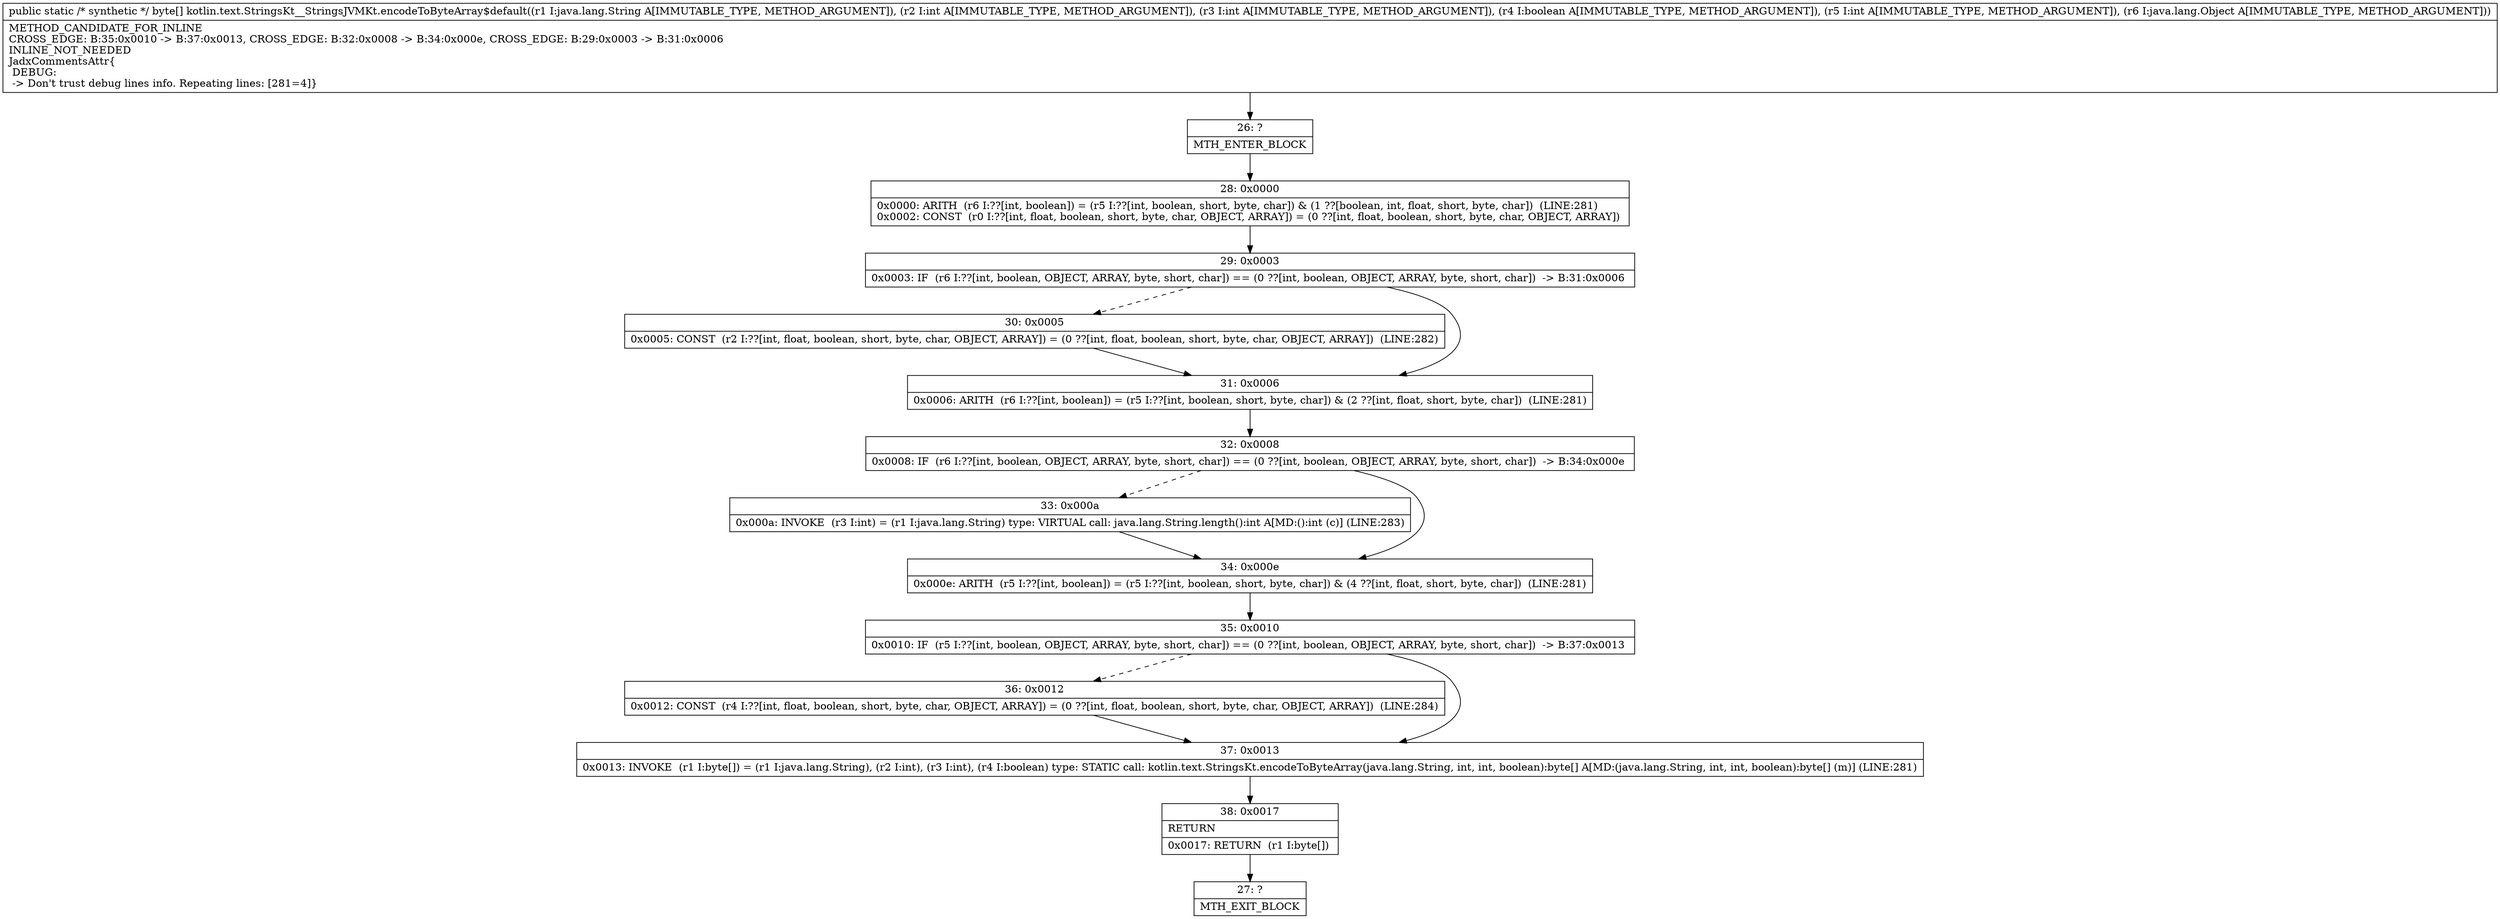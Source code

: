 digraph "CFG forkotlin.text.StringsKt__StringsJVMKt.encodeToByteArray$default(Ljava\/lang\/String;IIZILjava\/lang\/Object;)[B" {
Node_26 [shape=record,label="{26\:\ ?|MTH_ENTER_BLOCK\l}"];
Node_28 [shape=record,label="{28\:\ 0x0000|0x0000: ARITH  (r6 I:??[int, boolean]) = (r5 I:??[int, boolean, short, byte, char]) & (1 ??[boolean, int, float, short, byte, char])  (LINE:281)\l0x0002: CONST  (r0 I:??[int, float, boolean, short, byte, char, OBJECT, ARRAY]) = (0 ??[int, float, boolean, short, byte, char, OBJECT, ARRAY]) \l}"];
Node_29 [shape=record,label="{29\:\ 0x0003|0x0003: IF  (r6 I:??[int, boolean, OBJECT, ARRAY, byte, short, char]) == (0 ??[int, boolean, OBJECT, ARRAY, byte, short, char])  \-\> B:31:0x0006 \l}"];
Node_30 [shape=record,label="{30\:\ 0x0005|0x0005: CONST  (r2 I:??[int, float, boolean, short, byte, char, OBJECT, ARRAY]) = (0 ??[int, float, boolean, short, byte, char, OBJECT, ARRAY])  (LINE:282)\l}"];
Node_31 [shape=record,label="{31\:\ 0x0006|0x0006: ARITH  (r6 I:??[int, boolean]) = (r5 I:??[int, boolean, short, byte, char]) & (2 ??[int, float, short, byte, char])  (LINE:281)\l}"];
Node_32 [shape=record,label="{32\:\ 0x0008|0x0008: IF  (r6 I:??[int, boolean, OBJECT, ARRAY, byte, short, char]) == (0 ??[int, boolean, OBJECT, ARRAY, byte, short, char])  \-\> B:34:0x000e \l}"];
Node_33 [shape=record,label="{33\:\ 0x000a|0x000a: INVOKE  (r3 I:int) = (r1 I:java.lang.String) type: VIRTUAL call: java.lang.String.length():int A[MD:():int (c)] (LINE:283)\l}"];
Node_34 [shape=record,label="{34\:\ 0x000e|0x000e: ARITH  (r5 I:??[int, boolean]) = (r5 I:??[int, boolean, short, byte, char]) & (4 ??[int, float, short, byte, char])  (LINE:281)\l}"];
Node_35 [shape=record,label="{35\:\ 0x0010|0x0010: IF  (r5 I:??[int, boolean, OBJECT, ARRAY, byte, short, char]) == (0 ??[int, boolean, OBJECT, ARRAY, byte, short, char])  \-\> B:37:0x0013 \l}"];
Node_36 [shape=record,label="{36\:\ 0x0012|0x0012: CONST  (r4 I:??[int, float, boolean, short, byte, char, OBJECT, ARRAY]) = (0 ??[int, float, boolean, short, byte, char, OBJECT, ARRAY])  (LINE:284)\l}"];
Node_37 [shape=record,label="{37\:\ 0x0013|0x0013: INVOKE  (r1 I:byte[]) = (r1 I:java.lang.String), (r2 I:int), (r3 I:int), (r4 I:boolean) type: STATIC call: kotlin.text.StringsKt.encodeToByteArray(java.lang.String, int, int, boolean):byte[] A[MD:(java.lang.String, int, int, boolean):byte[] (m)] (LINE:281)\l}"];
Node_38 [shape=record,label="{38\:\ 0x0017|RETURN\l|0x0017: RETURN  (r1 I:byte[]) \l}"];
Node_27 [shape=record,label="{27\:\ ?|MTH_EXIT_BLOCK\l}"];
MethodNode[shape=record,label="{public static \/* synthetic *\/ byte[] kotlin.text.StringsKt__StringsJVMKt.encodeToByteArray$default((r1 I:java.lang.String A[IMMUTABLE_TYPE, METHOD_ARGUMENT]), (r2 I:int A[IMMUTABLE_TYPE, METHOD_ARGUMENT]), (r3 I:int A[IMMUTABLE_TYPE, METHOD_ARGUMENT]), (r4 I:boolean A[IMMUTABLE_TYPE, METHOD_ARGUMENT]), (r5 I:int A[IMMUTABLE_TYPE, METHOD_ARGUMENT]), (r6 I:java.lang.Object A[IMMUTABLE_TYPE, METHOD_ARGUMENT]))  | METHOD_CANDIDATE_FOR_INLINE\lCROSS_EDGE: B:35:0x0010 \-\> B:37:0x0013, CROSS_EDGE: B:32:0x0008 \-\> B:34:0x000e, CROSS_EDGE: B:29:0x0003 \-\> B:31:0x0006\lINLINE_NOT_NEEDED\lJadxCommentsAttr\{\l DEBUG: \l \-\> Don't trust debug lines info. Repeating lines: [281=4]\}\l}"];
MethodNode -> Node_26;Node_26 -> Node_28;
Node_28 -> Node_29;
Node_29 -> Node_30[style=dashed];
Node_29 -> Node_31;
Node_30 -> Node_31;
Node_31 -> Node_32;
Node_32 -> Node_33[style=dashed];
Node_32 -> Node_34;
Node_33 -> Node_34;
Node_34 -> Node_35;
Node_35 -> Node_36[style=dashed];
Node_35 -> Node_37;
Node_36 -> Node_37;
Node_37 -> Node_38;
Node_38 -> Node_27;
}

